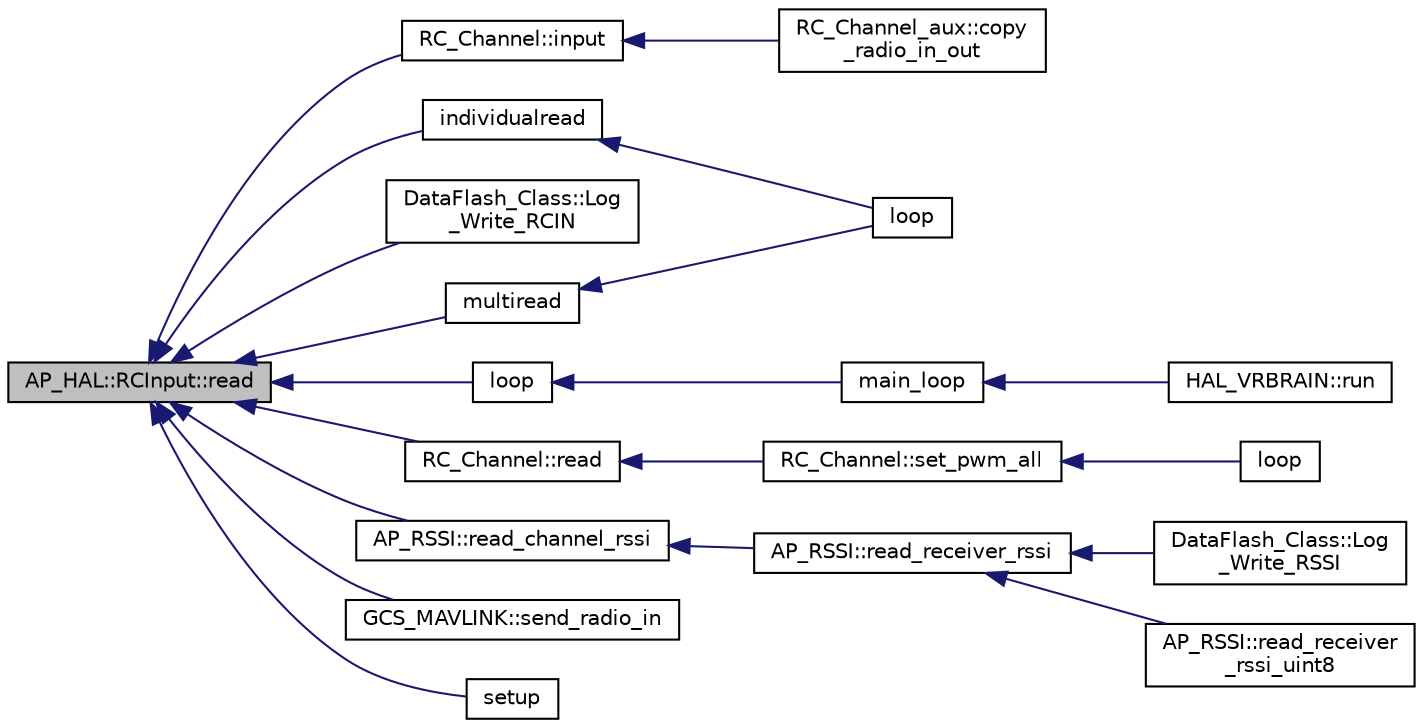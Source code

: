digraph "AP_HAL::RCInput::read"
{
 // INTERACTIVE_SVG=YES
  edge [fontname="Helvetica",fontsize="10",labelfontname="Helvetica",labelfontsize="10"];
  node [fontname="Helvetica",fontsize="10",shape=record];
  rankdir="LR";
  Node1 [label="AP_HAL::RCInput::read",height=0.2,width=0.4,color="black", fillcolor="grey75", style="filled", fontcolor="black"];
  Node1 -> Node2 [dir="back",color="midnightblue",fontsize="10",style="solid",fontname="Helvetica"];
  Node2 [label="individualread",height=0.2,width=0.4,color="black", fillcolor="white", style="filled",URL="$FLYMAPLE_2examples_2RCInput_2RCInput_8cpp.html#aeb998f1761a28e512e2dcbc829983e06"];
  Node2 -> Node3 [dir="back",color="midnightblue",fontsize="10",style="solid",fontname="Helvetica"];
  Node3 [label="loop",height=0.2,width=0.4,color="black", fillcolor="white", style="filled",URL="$FLYMAPLE_2examples_2RCInput_2RCInput_8cpp.html#a0b33edabd7f1c4e4a0bf32c67269be2f"];
  Node1 -> Node4 [dir="back",color="midnightblue",fontsize="10",style="solid",fontname="Helvetica"];
  Node4 [label="RC_Channel::input",height=0.2,width=0.4,color="black", fillcolor="white", style="filled",URL="$classRC__Channel.html#ae3fdc00cc4a913a006bd48679cc7b83a"];
  Node4 -> Node5 [dir="back",color="midnightblue",fontsize="10",style="solid",fontname="Helvetica"];
  Node5 [label="RC_Channel_aux::copy\l_radio_in_out",height=0.2,width=0.4,color="black", fillcolor="white", style="filled",URL="$classRC__Channel__aux.html#ac83fb0c13a25e6f077d47b7feb77c7df"];
  Node1 -> Node6 [dir="back",color="midnightblue",fontsize="10",style="solid",fontname="Helvetica"];
  Node6 [label="DataFlash_Class::Log\l_Write_RCIN",height=0.2,width=0.4,color="black", fillcolor="white", style="filled",URL="$classDataFlash__Class.html#ae3cb0f9ab8db6bcced3f504a2a767081"];
  Node1 -> Node7 [dir="back",color="midnightblue",fontsize="10",style="solid",fontname="Helvetica"];
  Node7 [label="loop",height=0.2,width=0.4,color="black", fillcolor="white", style="filled",URL="$AC__PID__test_8cpp.html#afe461d27b9c48d5921c00d521181f12f"];
  Node7 -> Node8 [dir="back",color="midnightblue",fontsize="10",style="solid",fontname="Helvetica"];
  Node8 [label="main_loop",height=0.2,width=0.4,color="black", fillcolor="white", style="filled",URL="$HAL__VRBRAIN__Class_8cpp.html#a9bd6e6ad19a651d2c83ab3edb8d51924"];
  Node8 -> Node9 [dir="back",color="midnightblue",fontsize="10",style="solid",fontname="Helvetica"];
  Node9 [label="HAL_VRBRAIN::run",height=0.2,width=0.4,color="black", fillcolor="white", style="filled",URL="$classHAL__VRBRAIN.html#a064bee28bd90473b00c8ee405cdac765"];
  Node1 -> Node10 [dir="back",color="midnightblue",fontsize="10",style="solid",fontname="Helvetica"];
  Node10 [label="multiread",height=0.2,width=0.4,color="black", fillcolor="white", style="filled",URL="$FLYMAPLE_2examples_2RCInput_2RCInput_8cpp.html#a3386c13c098492e383d289443c48e1c0"];
  Node10 -> Node3 [dir="back",color="midnightblue",fontsize="10",style="solid",fontname="Helvetica"];
  Node1 -> Node11 [dir="back",color="midnightblue",fontsize="10",style="solid",fontname="Helvetica"];
  Node11 [label="RC_Channel::read",height=0.2,width=0.4,color="black", fillcolor="white", style="filled",URL="$classRC__Channel.html#a80d6122b2ac8dd749ca54859ebde023d"];
  Node11 -> Node12 [dir="back",color="midnightblue",fontsize="10",style="solid",fontname="Helvetica"];
  Node12 [label="RC_Channel::set_pwm_all",height=0.2,width=0.4,color="black", fillcolor="white", style="filled",URL="$classRC__Channel.html#a097e513f2636b2eded75d63a281ace63"];
  Node12 -> Node13 [dir="back",color="midnightblue",fontsize="10",style="solid",fontname="Helvetica"];
  Node13 [label="loop",height=0.2,width=0.4,color="black", fillcolor="white", style="filled",URL="$examples_2RC__Channel_2RC__Channel_8cpp.html#afe461d27b9c48d5921c00d521181f12f"];
  Node1 -> Node14 [dir="back",color="midnightblue",fontsize="10",style="solid",fontname="Helvetica"];
  Node14 [label="AP_RSSI::read_channel_rssi",height=0.2,width=0.4,color="black", fillcolor="white", style="filled",URL="$classAP__RSSI.html#a760afa02d43f3dd64d8cd5e7986a7e53"];
  Node14 -> Node15 [dir="back",color="midnightblue",fontsize="10",style="solid",fontname="Helvetica"];
  Node15 [label="AP_RSSI::read_receiver_rssi",height=0.2,width=0.4,color="black", fillcolor="white", style="filled",URL="$classAP__RSSI.html#aaf433294279d2da28157c6036faee2fa"];
  Node15 -> Node16 [dir="back",color="midnightblue",fontsize="10",style="solid",fontname="Helvetica"];
  Node16 [label="DataFlash_Class::Log\l_Write_RSSI",height=0.2,width=0.4,color="black", fillcolor="white", style="filled",URL="$classDataFlash__Class.html#ab89b9493bafe090db104589de9bc100c"];
  Node15 -> Node17 [dir="back",color="midnightblue",fontsize="10",style="solid",fontname="Helvetica"];
  Node17 [label="AP_RSSI::read_receiver\l_rssi_uint8",height=0.2,width=0.4,color="black", fillcolor="white", style="filled",URL="$classAP__RSSI.html#ad243edc62e00237673d7a9649fa05dd8"];
  Node1 -> Node18 [dir="back",color="midnightblue",fontsize="10",style="solid",fontname="Helvetica"];
  Node18 [label="GCS_MAVLINK::send_radio_in",height=0.2,width=0.4,color="black", fillcolor="white", style="filled",URL="$classGCS__MAVLINK.html#a03e7084a4853eca1ecddded452fc3a14"];
  Node1 -> Node19 [dir="back",color="midnightblue",fontsize="10",style="solid",fontname="Helvetica"];
  Node19 [label="setup",height=0.2,width=0.4,color="black", fillcolor="white", style="filled",URL="$examples_2pid_2pid_8cpp.html#a4fc01d736fe50cf5b977f755b675f11d"];
}
